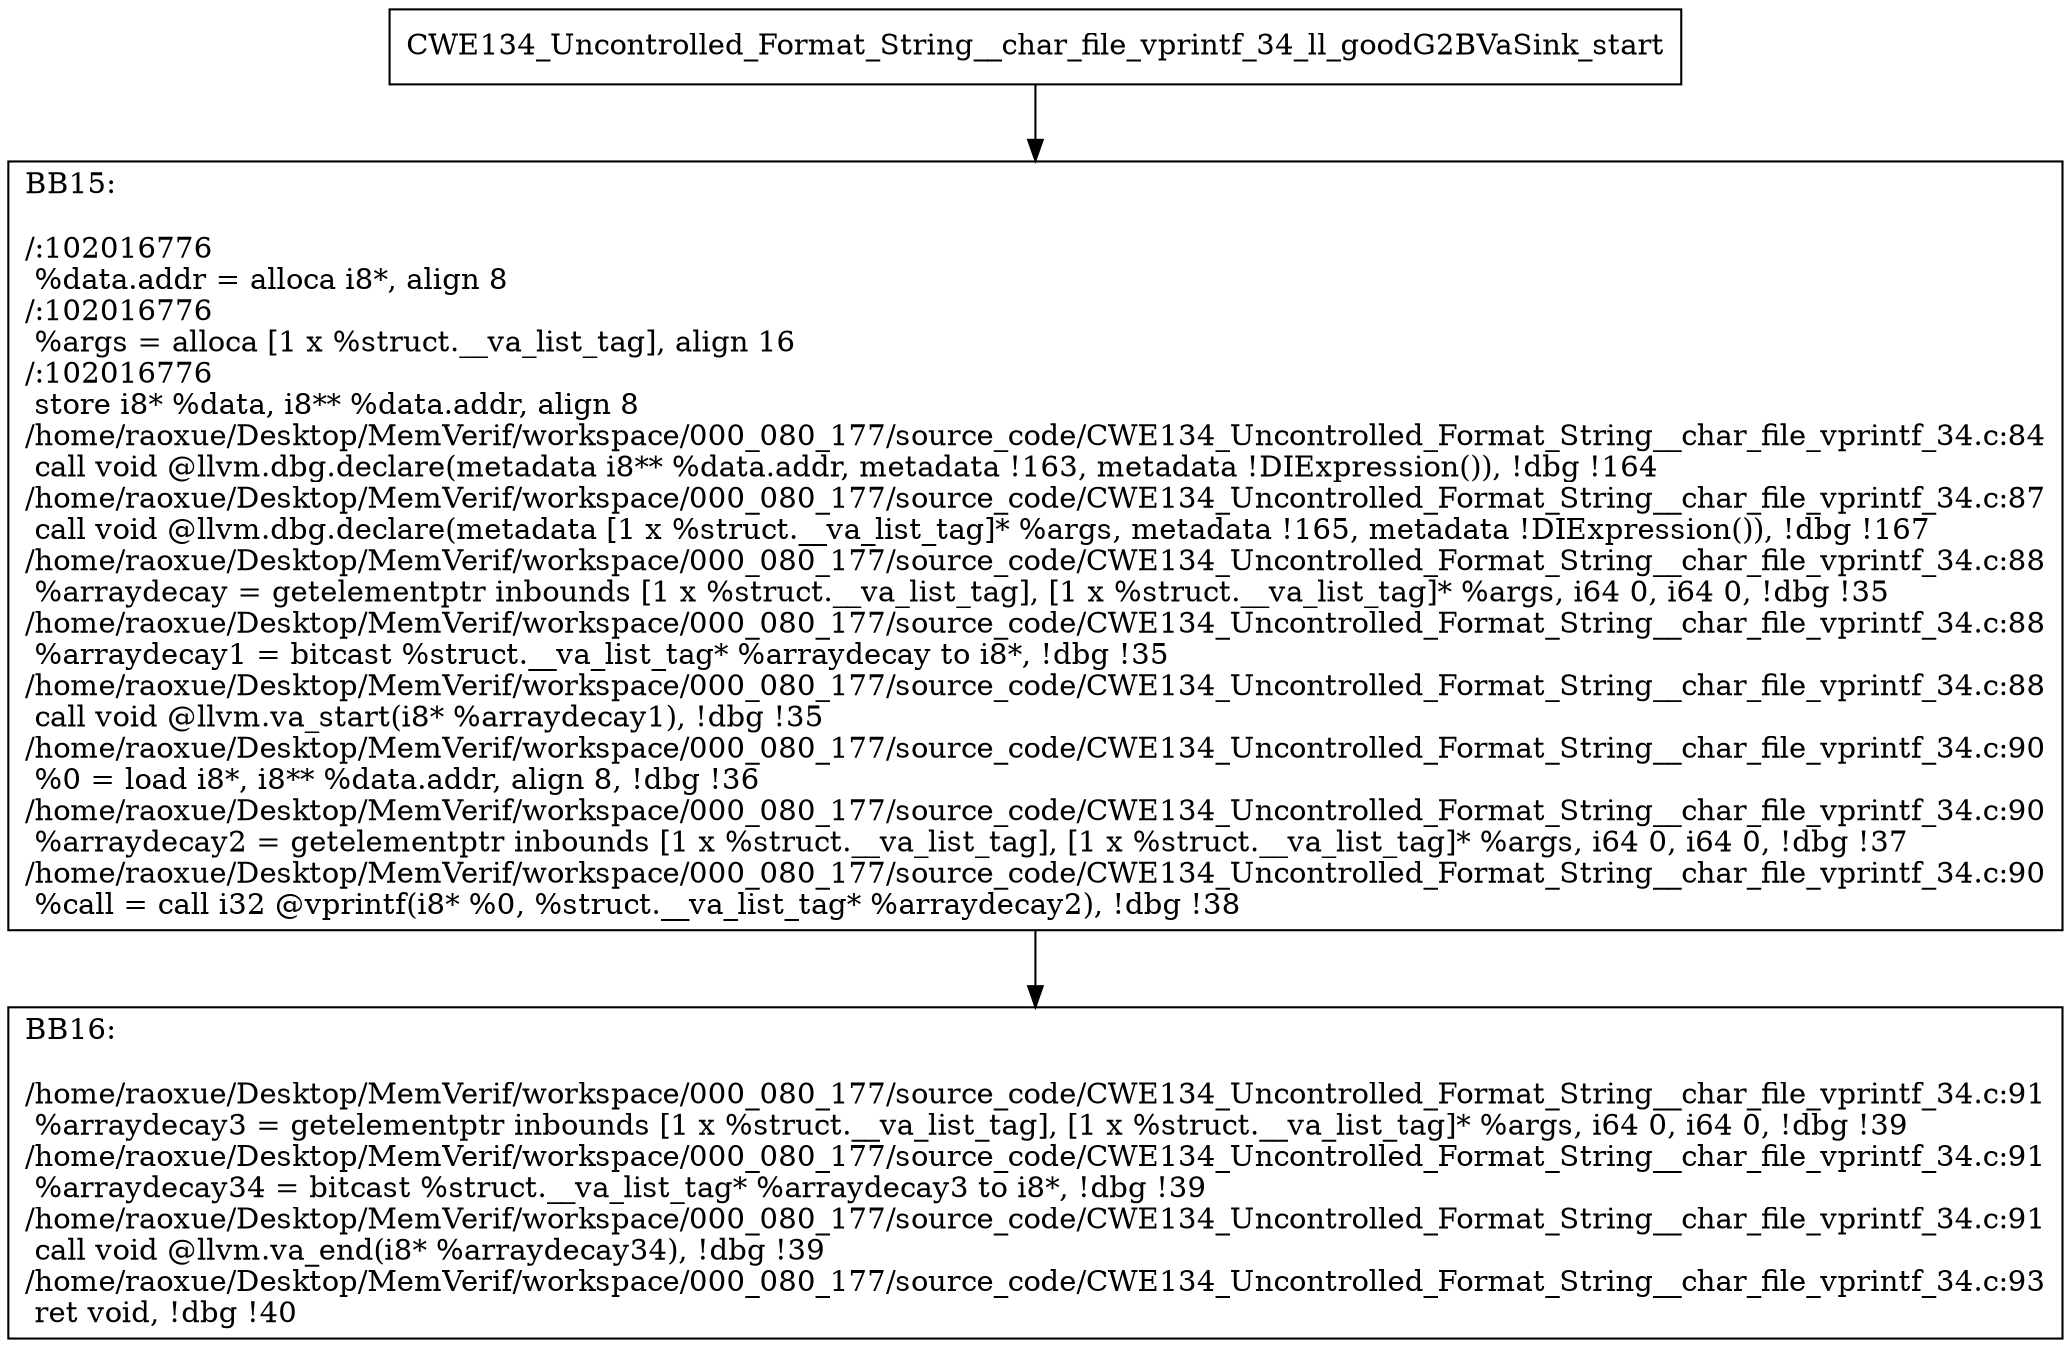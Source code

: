 digraph "CFG for'CWE134_Uncontrolled_Format_String__char_file_vprintf_34_ll_goodG2BVaSink' function" {
	BBCWE134_Uncontrolled_Format_String__char_file_vprintf_34_ll_goodG2BVaSink_start[shape=record,label="{CWE134_Uncontrolled_Format_String__char_file_vprintf_34_ll_goodG2BVaSink_start}"];
	BBCWE134_Uncontrolled_Format_String__char_file_vprintf_34_ll_goodG2BVaSink_start-> CWE134_Uncontrolled_Format_String__char_file_vprintf_34_ll_goodG2BVaSinkBB15;
	CWE134_Uncontrolled_Format_String__char_file_vprintf_34_ll_goodG2BVaSinkBB15 [shape=record, label="{BB15:\l\l/:102016776\l
  %data.addr = alloca i8*, align 8\l
/:102016776\l
  %args = alloca [1 x %struct.__va_list_tag], align 16\l
/:102016776\l
  store i8* %data, i8** %data.addr, align 8\l
/home/raoxue/Desktop/MemVerif/workspace/000_080_177/source_code/CWE134_Uncontrolled_Format_String__char_file_vprintf_34.c:84\l
  call void @llvm.dbg.declare(metadata i8** %data.addr, metadata !163, metadata !DIExpression()), !dbg !164\l
/home/raoxue/Desktop/MemVerif/workspace/000_080_177/source_code/CWE134_Uncontrolled_Format_String__char_file_vprintf_34.c:87\l
  call void @llvm.dbg.declare(metadata [1 x %struct.__va_list_tag]* %args, metadata !165, metadata !DIExpression()), !dbg !167\l
/home/raoxue/Desktop/MemVerif/workspace/000_080_177/source_code/CWE134_Uncontrolled_Format_String__char_file_vprintf_34.c:88\l
  %arraydecay = getelementptr inbounds [1 x %struct.__va_list_tag], [1 x %struct.__va_list_tag]* %args, i64 0, i64 0, !dbg !35\l
/home/raoxue/Desktop/MemVerif/workspace/000_080_177/source_code/CWE134_Uncontrolled_Format_String__char_file_vprintf_34.c:88\l
  %arraydecay1 = bitcast %struct.__va_list_tag* %arraydecay to i8*, !dbg !35\l
/home/raoxue/Desktop/MemVerif/workspace/000_080_177/source_code/CWE134_Uncontrolled_Format_String__char_file_vprintf_34.c:88\l
  call void @llvm.va_start(i8* %arraydecay1), !dbg !35\l
/home/raoxue/Desktop/MemVerif/workspace/000_080_177/source_code/CWE134_Uncontrolled_Format_String__char_file_vprintf_34.c:90\l
  %0 = load i8*, i8** %data.addr, align 8, !dbg !36\l
/home/raoxue/Desktop/MemVerif/workspace/000_080_177/source_code/CWE134_Uncontrolled_Format_String__char_file_vprintf_34.c:90\l
  %arraydecay2 = getelementptr inbounds [1 x %struct.__va_list_tag], [1 x %struct.__va_list_tag]* %args, i64 0, i64 0, !dbg !37\l
/home/raoxue/Desktop/MemVerif/workspace/000_080_177/source_code/CWE134_Uncontrolled_Format_String__char_file_vprintf_34.c:90\l
  %call = call i32 @vprintf(i8* %0, %struct.__va_list_tag* %arraydecay2), !dbg !38\l
}"];
	CWE134_Uncontrolled_Format_String__char_file_vprintf_34_ll_goodG2BVaSinkBB15-> CWE134_Uncontrolled_Format_String__char_file_vprintf_34_ll_goodG2BVaSinkBB16;
	CWE134_Uncontrolled_Format_String__char_file_vprintf_34_ll_goodG2BVaSinkBB16 [shape=record, label="{BB16:\l\l/home/raoxue/Desktop/MemVerif/workspace/000_080_177/source_code/CWE134_Uncontrolled_Format_String__char_file_vprintf_34.c:91\l
  %arraydecay3 = getelementptr inbounds [1 x %struct.__va_list_tag], [1 x %struct.__va_list_tag]* %args, i64 0, i64 0, !dbg !39\l
/home/raoxue/Desktop/MemVerif/workspace/000_080_177/source_code/CWE134_Uncontrolled_Format_String__char_file_vprintf_34.c:91\l
  %arraydecay34 = bitcast %struct.__va_list_tag* %arraydecay3 to i8*, !dbg !39\l
/home/raoxue/Desktop/MemVerif/workspace/000_080_177/source_code/CWE134_Uncontrolled_Format_String__char_file_vprintf_34.c:91\l
  call void @llvm.va_end(i8* %arraydecay34), !dbg !39\l
/home/raoxue/Desktop/MemVerif/workspace/000_080_177/source_code/CWE134_Uncontrolled_Format_String__char_file_vprintf_34.c:93\l
  ret void, !dbg !40\l
}"];
}
